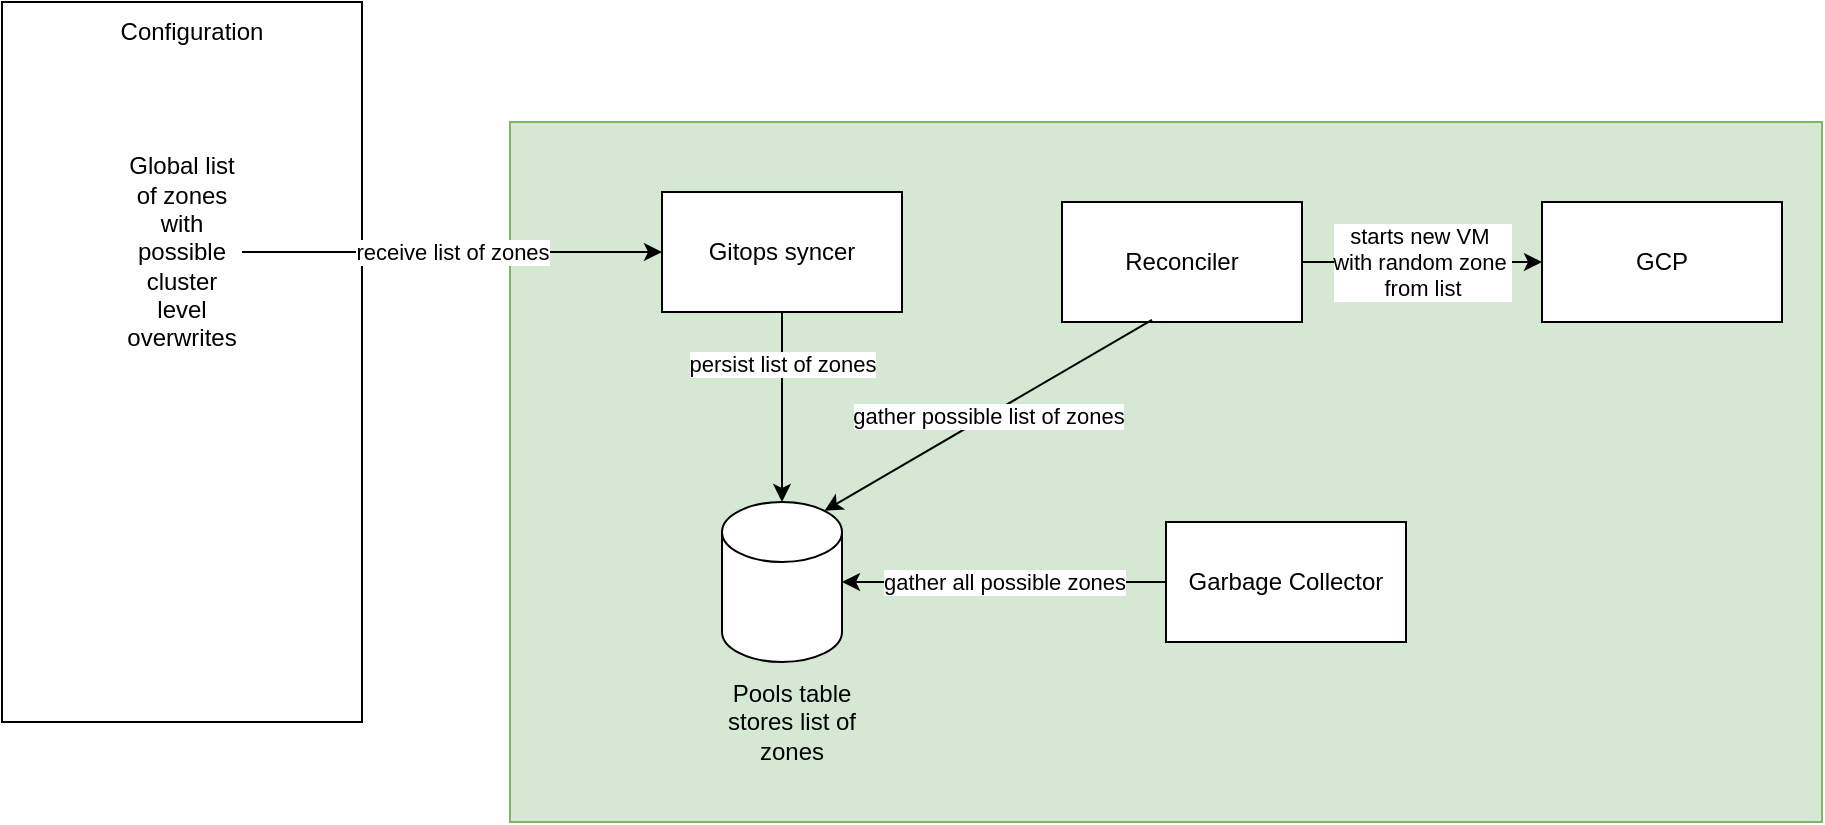 <mxfile version="17.5.0" type="github">
  <diagram id="8hft686TA0o0Mh93gZpZ" name="Page-1">
    <mxGraphModel dx="2066" dy="1129" grid="1" gridSize="10" guides="1" tooltips="1" connect="1" arrows="1" fold="1" page="1" pageScale="1" pageWidth="827" pageHeight="1169" math="0" shadow="0">
      <root>
        <mxCell id="0" />
        <mxCell id="1" parent="0" />
        <mxCell id="WjhpekEPJEZtsvO9ULlL-15" value="" style="rounded=0;whiteSpace=wrap;html=1;fillColor=#d5e8d4;strokeColor=#82b366;" vertex="1" parent="1">
          <mxGeometry x="294" y="270" width="656" height="350" as="geometry" />
        </mxCell>
        <mxCell id="WjhpekEPJEZtsvO9ULlL-1" value="" style="rounded=0;whiteSpace=wrap;html=1;" vertex="1" parent="1">
          <mxGeometry x="40" y="210" width="180" height="360" as="geometry" />
        </mxCell>
        <mxCell id="WjhpekEPJEZtsvO9ULlL-2" value="Configuration" style="text;html=1;strokeColor=none;fillColor=none;align=center;verticalAlign=middle;whiteSpace=wrap;rounded=0;" vertex="1" parent="1">
          <mxGeometry x="90" y="210" width="90" height="30" as="geometry" />
        </mxCell>
        <mxCell id="WjhpekEPJEZtsvO9ULlL-3" value="Global list of zones&lt;br&gt;with possible cluster level overwrites" style="text;html=1;strokeColor=none;fillColor=none;align=center;verticalAlign=middle;whiteSpace=wrap;rounded=0;" vertex="1" parent="1">
          <mxGeometry x="100" y="320" width="60" height="30" as="geometry" />
        </mxCell>
        <mxCell id="WjhpekEPJEZtsvO9ULlL-4" value="Gitops syncer" style="rounded=0;whiteSpace=wrap;html=1;" vertex="1" parent="1">
          <mxGeometry x="370" y="305" width="120" height="60" as="geometry" />
        </mxCell>
        <mxCell id="WjhpekEPJEZtsvO9ULlL-5" value="" style="shape=cylinder3;whiteSpace=wrap;html=1;boundedLbl=1;backgroundOutline=1;size=15;" vertex="1" parent="1">
          <mxGeometry x="400" y="460" width="60" height="80" as="geometry" />
        </mxCell>
        <mxCell id="WjhpekEPJEZtsvO9ULlL-6" value="receive list of zones" style="endArrow=classic;html=1;rounded=0;exitX=1;exitY=0.5;exitDx=0;exitDy=0;entryX=0;entryY=0.5;entryDx=0;entryDy=0;" edge="1" parent="1" source="WjhpekEPJEZtsvO9ULlL-3" target="WjhpekEPJEZtsvO9ULlL-4">
          <mxGeometry width="50" height="50" relative="1" as="geometry">
            <mxPoint x="390" y="590" as="sourcePoint" />
            <mxPoint x="440" y="540" as="targetPoint" />
          </mxGeometry>
        </mxCell>
        <mxCell id="WjhpekEPJEZtsvO9ULlL-7" value="" style="endArrow=classic;html=1;rounded=0;exitX=0.5;exitY=1;exitDx=0;exitDy=0;entryX=0.5;entryY=0;entryDx=0;entryDy=0;entryPerimeter=0;" edge="1" parent="1" source="WjhpekEPJEZtsvO9ULlL-4" target="WjhpekEPJEZtsvO9ULlL-5">
          <mxGeometry width="50" height="50" relative="1" as="geometry">
            <mxPoint x="390" y="590" as="sourcePoint" />
            <mxPoint x="440" y="540" as="targetPoint" />
          </mxGeometry>
        </mxCell>
        <mxCell id="WjhpekEPJEZtsvO9ULlL-8" value="persist list of zones" style="edgeLabel;html=1;align=center;verticalAlign=middle;resizable=0;points=[];" vertex="1" connectable="0" parent="WjhpekEPJEZtsvO9ULlL-7">
          <mxGeometry x="-0.253" y="1" relative="1" as="geometry">
            <mxPoint x="-1" y="-10" as="offset" />
          </mxGeometry>
        </mxCell>
        <mxCell id="WjhpekEPJEZtsvO9ULlL-12" value="starts new VM&amp;nbsp;&lt;br&gt;with random zone&amp;nbsp;&lt;br&gt;from list" style="edgeStyle=orthogonalEdgeStyle;rounded=0;orthogonalLoop=1;jettySize=auto;html=1;" edge="1" parent="1" source="WjhpekEPJEZtsvO9ULlL-9" target="WjhpekEPJEZtsvO9ULlL-11">
          <mxGeometry relative="1" as="geometry" />
        </mxCell>
        <mxCell id="WjhpekEPJEZtsvO9ULlL-9" value="Reconciler" style="rounded=0;whiteSpace=wrap;html=1;" vertex="1" parent="1">
          <mxGeometry x="570" y="310" width="120" height="60" as="geometry" />
        </mxCell>
        <mxCell id="WjhpekEPJEZtsvO9ULlL-10" value="gather possible list of zones" style="endArrow=classic;html=1;rounded=0;exitX=0.375;exitY=0.983;exitDx=0;exitDy=0;exitPerimeter=0;entryX=0.855;entryY=0;entryDx=0;entryDy=4.35;entryPerimeter=0;" edge="1" parent="1" source="WjhpekEPJEZtsvO9ULlL-9" target="WjhpekEPJEZtsvO9ULlL-5">
          <mxGeometry width="50" height="50" relative="1" as="geometry">
            <mxPoint x="390" y="590" as="sourcePoint" />
            <mxPoint x="440" y="540" as="targetPoint" />
          </mxGeometry>
        </mxCell>
        <mxCell id="WjhpekEPJEZtsvO9ULlL-11" value="GCP" style="whiteSpace=wrap;html=1;rounded=0;" vertex="1" parent="1">
          <mxGeometry x="810" y="310" width="120" height="60" as="geometry" />
        </mxCell>
        <mxCell id="WjhpekEPJEZtsvO9ULlL-13" value="Pools table stores list of zones" style="text;html=1;strokeColor=none;fillColor=none;align=center;verticalAlign=middle;whiteSpace=wrap;rounded=0;" vertex="1" parent="1">
          <mxGeometry x="400" y="555" width="70" height="30" as="geometry" />
        </mxCell>
        <mxCell id="WjhpekEPJEZtsvO9ULlL-16" value="Garbage Collector" style="rounded=0;whiteSpace=wrap;html=1;" vertex="1" parent="1">
          <mxGeometry x="622" y="470" width="120" height="60" as="geometry" />
        </mxCell>
        <mxCell id="WjhpekEPJEZtsvO9ULlL-17" value="gather all possible zones" style="endArrow=classic;html=1;rounded=0;exitX=0;exitY=0.5;exitDx=0;exitDy=0;entryX=1;entryY=0.5;entryDx=0;entryDy=0;entryPerimeter=0;" edge="1" parent="1" source="WjhpekEPJEZtsvO9ULlL-16" target="WjhpekEPJEZtsvO9ULlL-5">
          <mxGeometry width="50" height="50" relative="1" as="geometry">
            <mxPoint x="390" y="520" as="sourcePoint" />
            <mxPoint x="440" y="470" as="targetPoint" />
          </mxGeometry>
        </mxCell>
      </root>
    </mxGraphModel>
  </diagram>
</mxfile>
